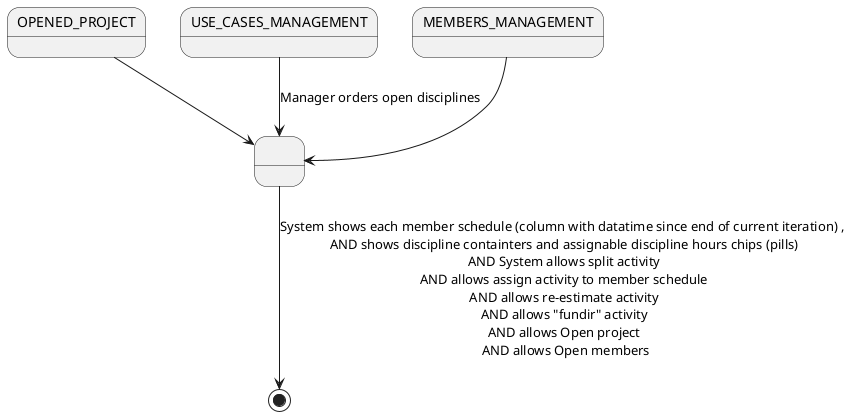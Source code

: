 @startuml

    state 0 as "OPENED_PROJECT"
    state 1 as " "
    state 2 as "USE_CASES_MANAGEMENT"
    state 3 as "MEMBERS_MANAGEMENT"

    0 --> 1
    2 --> 1 : Manager orders open disciplines
    3 --> 1
    1 --> [*] : System shows each member schedule (column with datatime since end of current iteration) , \n AND shows discipline containters and assignable discipline hours chips (pills) \n AND System allows split activity \n AND allows assign activity to member schedule \n AND allows re-estimate activity \n AND allows "fundir" activity \n AND allows Open project \n AND allows Open members


@enduml
